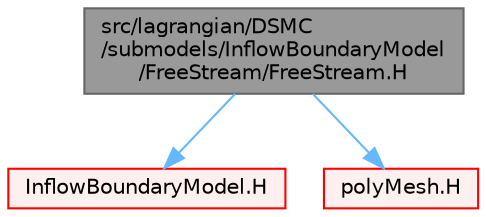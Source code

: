 digraph "src/lagrangian/DSMC/submodels/InflowBoundaryModel/FreeStream/FreeStream.H"
{
 // LATEX_PDF_SIZE
  bgcolor="transparent";
  edge [fontname=Helvetica,fontsize=10,labelfontname=Helvetica,labelfontsize=10];
  node [fontname=Helvetica,fontsize=10,shape=box,height=0.2,width=0.4];
  Node1 [id="Node000001",label="src/lagrangian/DSMC\l/submodels/InflowBoundaryModel\l/FreeStream/FreeStream.H",height=0.2,width=0.4,color="gray40", fillcolor="grey60", style="filled", fontcolor="black",tooltip=" "];
  Node1 -> Node2 [id="edge1_Node000001_Node000002",color="steelblue1",style="solid",tooltip=" "];
  Node2 [id="Node000002",label="InflowBoundaryModel.H",height=0.2,width=0.4,color="red", fillcolor="#FFF0F0", style="filled",URL="$InflowBoundaryModel_8H.html",tooltip=" "];
  Node1 -> Node147 [id="edge2_Node000001_Node000147",color="steelblue1",style="solid",tooltip=" "];
  Node147 [id="Node000147",label="polyMesh.H",height=0.2,width=0.4,color="red", fillcolor="#FFF0F0", style="filled",URL="$polyMesh_8H.html",tooltip=" "];
}
